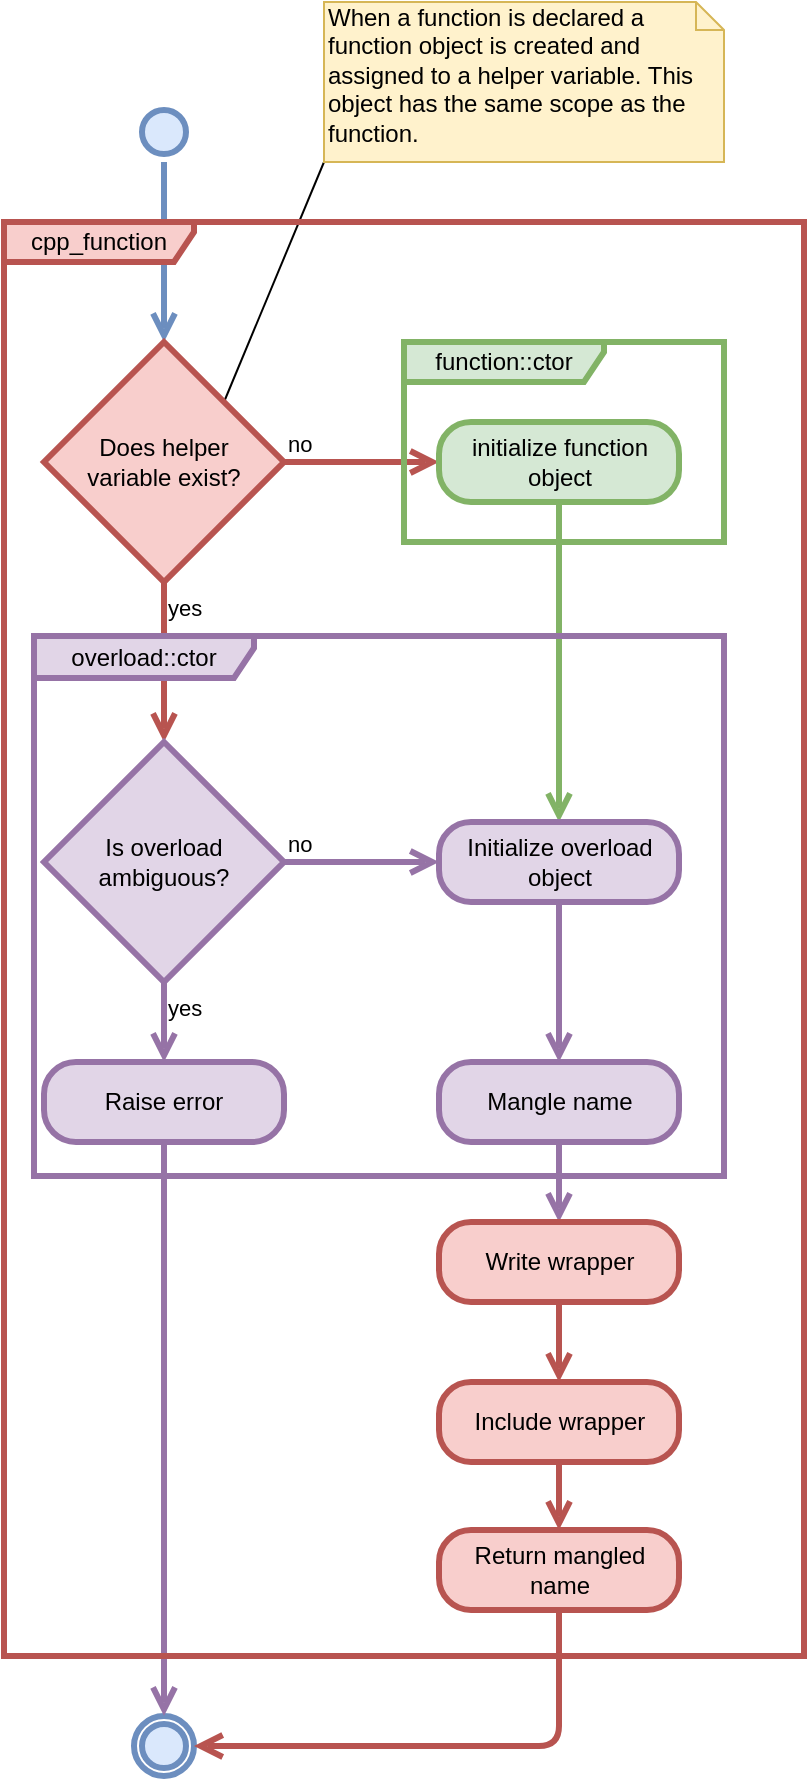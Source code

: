<mxfile pages="5" version="11.2.5" type="device"><diagram id="ijckt-XA7amNmNblk7tS" name="FunctionOverload"><mxGraphModel dx="1392" dy="832" grid="1" gridSize="10" guides="1" tooltips="1" connect="1" arrows="1" fold="1" page="1" pageScale="1" pageWidth="850" pageHeight="1100" math="0" shadow="0"><root><mxCell id="0"/><mxCell id="1" parent="0"/><mxCell id="2J3BSDt3Z5LRyIz0xKGh-1" value="" style="ellipse;html=1;shape=startState;fillColor=#dae8fc;strokeColor=#6c8ebf;strokeWidth=3;" parent="1" vertex="1"><mxGeometry x="225" y="63" width="30" height="30" as="geometry"/></mxCell><mxCell id="2J3BSDt3Z5LRyIz0xKGh-2" value="" style="edgeStyle=orthogonalEdgeStyle;html=1;verticalAlign=bottom;endArrow=open;endSize=8;strokeColor=#6c8ebf;entryX=0.5;entryY=0;entryDx=0;entryDy=0;fillColor=#dae8fc;strokeWidth=3;" parent="1" source="2J3BSDt3Z5LRyIz0xKGh-1" edge="1" target="1-xezHYjaNI8PUhIErgu-1"><mxGeometry relative="1" as="geometry"><mxPoint x="240" y="183" as="targetPoint"/></mxGeometry></mxCell><mxCell id="NcnbNS6Pvzsfab10dmm4-24" value="" style="ellipse;html=1;shape=endState;fillColor=#dae8fc;strokeColor=#6c8ebf;strokeWidth=3;" parent="1" vertex="1"><mxGeometry x="225" y="870" width="30" height="30" as="geometry"/></mxCell><mxCell id="1-xezHYjaNI8PUhIErgu-12" style="rounded=0;orthogonalLoop=1;jettySize=auto;html=1;exitX=1;exitY=0;exitDx=0;exitDy=0;entryX=0;entryY=1;entryDx=0;entryDy=0;entryPerimeter=0;endArrow=none;endFill=0;" edge="1" parent="1" source="1-xezHYjaNI8PUhIErgu-1" target="1-xezHYjaNI8PUhIErgu-4"><mxGeometry relative="1" as="geometry"/></mxCell><mxCell id="1-xezHYjaNI8PUhIErgu-1" value="Does helper &lt;br&gt;variable exist?" style="rhombus;whiteSpace=wrap;html=1;fillColor=#f8cecc;strokeColor=#b85450;strokeWidth=3;" vertex="1" parent="1"><mxGeometry x="180" y="183" width="120" height="120" as="geometry"/></mxCell><mxCell id="1-xezHYjaNI8PUhIErgu-2" value="no" style="edgeStyle=orthogonalEdgeStyle;html=1;align=left;verticalAlign=bottom;endArrow=open;endSize=8;strokeColor=#b85450;entryX=0;entryY=0.5;entryDx=0;entryDy=0;strokeWidth=3;fillColor=#f8cecc;" edge="1" source="1-xezHYjaNI8PUhIErgu-1" parent="1" target="1-xezHYjaNI8PUhIErgu-6"><mxGeometry x="-1" relative="1" as="geometry"><mxPoint x="360" y="243" as="targetPoint"/></mxGeometry></mxCell><mxCell id="1-xezHYjaNI8PUhIErgu-3" value="yes" style="edgeStyle=orthogonalEdgeStyle;html=1;align=left;verticalAlign=top;endArrow=open;endSize=8;strokeColor=#b85450;entryX=0.5;entryY=0;entryDx=0;entryDy=0;fillColor=#f8cecc;strokeWidth=3;" edge="1" source="1-xezHYjaNI8PUhIErgu-1" parent="1" target="1-xezHYjaNI8PUhIErgu-8"><mxGeometry x="-1" relative="1" as="geometry"><mxPoint x="240" y="923" as="targetPoint"/></mxGeometry></mxCell><mxCell id="1-xezHYjaNI8PUhIErgu-4" value="When a function is declared a function object is created and assigned to a helper variable. This object has the same scope as the function." style="shape=note;whiteSpace=wrap;html=1;size=14;verticalAlign=top;align=left;spacingTop=-6;fillColor=#fff2cc;strokeColor=#d6b656;" vertex="1" parent="1"><mxGeometry x="320" y="13" width="200" height="80" as="geometry"/></mxCell><mxCell id="1-xezHYjaNI8PUhIErgu-6" value="initialize function&lt;br&gt;object" style="rounded=1;whiteSpace=wrap;html=1;arcSize=40;fillColor=#d5e8d4;strokeColor=#82b366;strokeWidth=3;" vertex="1" parent="1"><mxGeometry x="377.5" y="223" width="120" height="40" as="geometry"/></mxCell><mxCell id="1-xezHYjaNI8PUhIErgu-7" value="" style="html=1;verticalAlign=bottom;endArrow=open;endSize=8;strokeColor=#82b366;exitX=0.5;exitY=1;exitDx=0;exitDy=0;fillColor=#d5e8d4;strokeWidth=3;" edge="1" source="1-xezHYjaNI8PUhIErgu-6" parent="1" target="1-xezHYjaNI8PUhIErgu-11"><mxGeometry relative="1" as="geometry"><mxPoint x="240" y="383" as="targetPoint"/></mxGeometry></mxCell><mxCell id="1-xezHYjaNI8PUhIErgu-8" value="Is overload ambiguous?" style="rhombus;whiteSpace=wrap;html=1;fillColor=#e1d5e7;strokeColor=#9673a6;strokeWidth=3;" vertex="1" parent="1"><mxGeometry x="180" y="383" width="120" height="120" as="geometry"/></mxCell><mxCell id="1-xezHYjaNI8PUhIErgu-9" value="no" style="edgeStyle=orthogonalEdgeStyle;html=1;align=left;verticalAlign=bottom;endArrow=open;endSize=8;strokeColor=#9673a6;fillColor=#e1d5e7;strokeWidth=3;" edge="1" source="1-xezHYjaNI8PUhIErgu-8" parent="1" target="1-xezHYjaNI8PUhIErgu-11"><mxGeometry x="-1" relative="1" as="geometry"><mxPoint x="580" y="433" as="targetPoint"/></mxGeometry></mxCell><mxCell id="1-xezHYjaNI8PUhIErgu-10" value="yes" style="edgeStyle=orthogonalEdgeStyle;html=1;align=left;verticalAlign=top;endArrow=open;endSize=8;strokeColor=#9673a6;entryX=0.5;entryY=0;entryDx=0;entryDy=0;fillColor=#e1d5e7;strokeWidth=3;" edge="1" source="1-xezHYjaNI8PUhIErgu-8" parent="1" target="1-xezHYjaNI8PUhIErgu-13"><mxGeometry x="-1" relative="1" as="geometry"><mxPoint x="440" y="513" as="targetPoint"/></mxGeometry></mxCell><mxCell id="1-xezHYjaNI8PUhIErgu-11" value="Initialize overload&lt;br&gt;object" style="rounded=1;whiteSpace=wrap;html=1;arcSize=40;fillColor=#e1d5e7;strokeColor=#9673a6;strokeWidth=3;" vertex="1" parent="1"><mxGeometry x="377.5" y="423" width="120" height="40" as="geometry"/></mxCell><mxCell id="1-xezHYjaNI8PUhIErgu-13" value="Raise error" style="rounded=1;whiteSpace=wrap;html=1;arcSize=40;fillColor=#e1d5e7;strokeColor=#9673a6;strokeWidth=3;" vertex="1" parent="1"><mxGeometry x="180" y="543" width="120" height="40" as="geometry"/></mxCell><mxCell id="1-xezHYjaNI8PUhIErgu-14" value="" style="edgeStyle=orthogonalEdgeStyle;html=1;verticalAlign=bottom;endArrow=open;endSize=8;strokeColor=#9673a6;entryX=0.5;entryY=0;entryDx=0;entryDy=0;fillColor=#e1d5e7;strokeWidth=3;" edge="1" source="1-xezHYjaNI8PUhIErgu-13" parent="1" target="NcnbNS6Pvzsfab10dmm4-24"><mxGeometry relative="1" as="geometry"><mxPoint x="260" y="603" as="targetPoint"/></mxGeometry></mxCell><mxCell id="1-xezHYjaNI8PUhIErgu-15" value="Mangle name" style="rounded=1;whiteSpace=wrap;html=1;arcSize=40;fillColor=#e1d5e7;strokeColor=#9673a6;strokeWidth=3;" vertex="1" parent="1"><mxGeometry x="377.5" y="543" width="120" height="40" as="geometry"/></mxCell><mxCell id="1-xezHYjaNI8PUhIErgu-16" value="" style="html=1;verticalAlign=bottom;endArrow=open;endSize=8;strokeColor=#9673a6;entryX=0.5;entryY=0;entryDx=0;entryDy=0;strokeWidth=3;fillColor=#e1d5e7;" edge="1" source="1-xezHYjaNI8PUhIErgu-15" parent="1" target="1-xezHYjaNI8PUhIErgu-18"><mxGeometry relative="1" as="geometry"><mxPoint x="460" y="603" as="targetPoint"/></mxGeometry></mxCell><mxCell id="1-xezHYjaNI8PUhIErgu-17" value="" style="html=1;verticalAlign=bottom;endArrow=open;endSize=8;strokeColor=#9673a6;exitX=0.5;exitY=1;exitDx=0;exitDy=0;entryX=0.5;entryY=0;entryDx=0;entryDy=0;fillColor=#e1d5e7;strokeWidth=3;" edge="1" parent="1" source="1-xezHYjaNI8PUhIErgu-11" target="1-xezHYjaNI8PUhIErgu-15"><mxGeometry relative="1" as="geometry"><mxPoint x="460" y="503" as="targetPoint"/><mxPoint x="470" y="553" as="sourcePoint"/></mxGeometry></mxCell><mxCell id="1-xezHYjaNI8PUhIErgu-18" value="Write wrapper" style="rounded=1;whiteSpace=wrap;html=1;arcSize=40;fillColor=#f8cecc;strokeColor=#b85450;strokeWidth=3;" vertex="1" parent="1"><mxGeometry x="377.5" y="623" width="120" height="40" as="geometry"/></mxCell><mxCell id="1-xezHYjaNI8PUhIErgu-19" value="" style="html=1;verticalAlign=bottom;endArrow=open;endSize=8;strokeColor=#b85450;entryX=0.5;entryY=0;entryDx=0;entryDy=0;fillColor=#f8cecc;strokeWidth=3;" edge="1" source="1-xezHYjaNI8PUhIErgu-18" parent="1" target="1-xezHYjaNI8PUhIErgu-20"><mxGeometry relative="1" as="geometry"><mxPoint x="240" y="923" as="targetPoint"/></mxGeometry></mxCell><mxCell id="1-xezHYjaNI8PUhIErgu-20" value="Include wrapper" style="rounded=1;whiteSpace=wrap;html=1;arcSize=40;fillColor=#f8cecc;strokeColor=#b85450;strokeWidth=3;" vertex="1" parent="1"><mxGeometry x="377.5" y="703" width="120" height="40" as="geometry"/></mxCell><mxCell id="1-xezHYjaNI8PUhIErgu-21" value="" style="edgeStyle=orthogonalEdgeStyle;html=1;verticalAlign=bottom;endArrow=open;endSize=8;strokeColor=#b85450;strokeWidth=3;fillColor=#f8cecc;" edge="1" source="1-xezHYjaNI8PUhIErgu-20" parent="1" target="1-xezHYjaNI8PUhIErgu-22"><mxGeometry relative="1" as="geometry"><mxPoint x="240" y="1053" as="targetPoint"/></mxGeometry></mxCell><mxCell id="1-xezHYjaNI8PUhIErgu-22" value="Return mangled&lt;br&gt;name" style="rounded=1;whiteSpace=wrap;html=1;arcSize=40;fillColor=#f8cecc;strokeColor=#b85450;strokeWidth=3;" vertex="1" parent="1"><mxGeometry x="377.5" y="777" width="120" height="40" as="geometry"/></mxCell><mxCell id="1-xezHYjaNI8PUhIErgu-23" value="" style="html=1;verticalAlign=bottom;endArrow=open;endSize=8;strokeColor=#b85450;entryX=1;entryY=0.5;entryDx=0;entryDy=0;exitX=0.5;exitY=1;exitDx=0;exitDy=0;edgeStyle=orthogonalEdgeStyle;fillColor=#f8cecc;strokeWidth=3;" edge="1" source="1-xezHYjaNI8PUhIErgu-22" parent="1" target="NcnbNS6Pvzsfab10dmm4-24"><mxGeometry relative="1" as="geometry"><mxPoint x="220" y="1183" as="targetPoint"/></mxGeometry></mxCell><mxCell id="NcnbNS6Pvzsfab10dmm4-26" value="function::ctor" style="shape=umlFrame;whiteSpace=wrap;html=1;align=center;width=100;height=20;fillColor=#d5e8d4;strokeColor=#82b366;strokeWidth=3;" parent="1" vertex="1"><mxGeometry x="360" y="183" width="160" height="100" as="geometry"/></mxCell><mxCell id="NcnbNS6Pvzsfab10dmm4-25" value="overload::ctor" style="shape=umlFrame;whiteSpace=wrap;html=1;align=center;width=110;height=21;fillColor=#e1d5e7;strokeColor=#9673a6;strokeWidth=3;" parent="1" vertex="1"><mxGeometry x="175" y="330" width="345" height="270" as="geometry"/></mxCell><mxCell id="NcnbNS6Pvzsfab10dmm4-1" value="cpp_function" style="shape=umlFrame;whiteSpace=wrap;html=1;align=center;width=95;height=20;fillColor=#f8cecc;strokeColor=#b85450;strokeWidth=3;" parent="1" vertex="1"><mxGeometry x="160" y="123" width="400" height="717" as="geometry"/></mxCell></root></mxGraphModel></diagram><diagram id="ngkEjJZ9MAjNCXqKUGO-" name="VirtualFunctions"><mxGraphModel dx="1392" dy="832" grid="1" gridSize="10" guides="1" tooltips="1" connect="1" arrows="1" fold="1" page="1" pageScale="1" pageWidth="850" pageHeight="1100" math="0" shadow="0"><root><mxCell id="kWMfPtLBXrcZYzgbH6pa-0"/><mxCell id="kWMfPtLBXrcZYzgbH6pa-1" parent="kWMfPtLBXrcZYzgbH6pa-0"/><mxCell id="kWMfPtLBXrcZYzgbH6pa-2" value="&lt;p style=&quot;margin: 4px 0px 0px; text-decoration: underline;&quot;&gt;&lt;b&gt;a_fxn : map&lt;/b&gt;&lt;/p&gt;&lt;hr&gt;&lt;p style=&quot;margin: 0px ; margin-left: 8px&quot;&gt;[foo, int, bool]&amp;nbsp;&lt;/p&gt;&lt;p style=&quot;margin: 0px ; margin-left: 8px&quot;&gt;[foo, int, int]&amp;nbsp; &amp;nbsp; &amp;nbsp;&lt;/p&gt;" style="verticalAlign=top;align=center;overflow=fill;fontSize=12;fontFamily=Helvetica;html=1;" parent="kWMfPtLBXrcZYzgbH6pa-1" vertex="1"><mxGeometry x="400" y="120" width="120" height="80" as="geometry"/></mxCell><mxCell id="kWMfPtLBXrcZYzgbH6pa-6" value="&lt;p style=&quot;margin: 4px 0px 0px;&quot;&gt;&lt;b&gt;Foo&lt;/b&gt;&lt;/p&gt;&lt;hr size=&quot;1&quot;&gt;&lt;p style=&quot;margin: 0px ; margin-left: 4px&quot;&gt;+ a_fxn(int, bool)&lt;/p&gt;&lt;p style=&quot;margin: 0px ; margin-left: 4px&quot;&gt;+ a_fxn(int, int)&lt;/p&gt;" style="verticalAlign=middle;align=center;overflow=fill;fontSize=12;fontFamily=Helvetica;html=1;" parent="kWMfPtLBXrcZYzgbH6pa-1" vertex="1"><mxGeometry x="40" y="120" width="120" height="80" as="geometry"/></mxCell><mxCell id="kWMfPtLBXrcZYzgbH6pa-8" value="&lt;p style=&quot;margin: 4px 0px 0px;&quot;&gt;&lt;b&gt;Bar&lt;/b&gt;&lt;/p&gt;&lt;hr size=&quot;1&quot;&gt;&lt;p style=&quot;margin: 0px ; margin-left: 4px&quot;&gt;+ a_fxn(int, bool)&lt;/p&gt;" style="verticalAlign=middle;align=center;overflow=fill;fontSize=12;fontFamily=Helvetica;html=1;" parent="kWMfPtLBXrcZYzgbH6pa-1" vertex="1"><mxGeometry x="40" y="240" width="120" height="80" as="geometry"/></mxCell><mxCell id="kWMfPtLBXrcZYzgbH6pa-10" value="a_fxn" style="shape=umlLifeline;perimeter=lifelinePerimeter;whiteSpace=wrap;html=1;container=1;collapsible=0;recursiveResize=0;outlineConnect=0;" parent="kWMfPtLBXrcZYzgbH6pa-1" vertex="1"><mxGeometry x="240" y="40" width="120" height="300" as="geometry"/></mxCell><mxCell id="kWMfPtLBXrcZYzgbH6pa-15" value="" style="html=1;points=[];perimeter=orthogonalPerimeter;" parent="kWMfPtLBXrcZYzgbH6pa-10" vertex="1"><mxGeometry x="55" y="80" width="10" height="200" as="geometry"/></mxCell><mxCell id="kWMfPtLBXrcZYzgbH6pa-14" value="Declare class Foo" style="html=1;verticalAlign=bottom;startArrow=oval;startFill=1;endArrow=block;startSize=8;exitX=1;exitY=0.5;exitDx=0;exitDy=0;" parent="kWMfPtLBXrcZYzgbH6pa-1" source="kWMfPtLBXrcZYzgbH6pa-6" target="kWMfPtLBXrcZYzgbH6pa-15" edge="1"><mxGeometry x="0.005" y="10" width="60" relative="1" as="geometry"><mxPoint x="90" y="170" as="sourcePoint"/><mxPoint x="259.5" y="160" as="targetPoint"/><mxPoint as="offset"/></mxGeometry></mxCell><mxCell id="kWMfPtLBXrcZYzgbH6pa-17" value="&lt;p style=&quot;margin: 4px 0px 0px; text-decoration: underline;&quot;&gt;&lt;b&gt;a_fxn : map&lt;/b&gt;&lt;/p&gt;&lt;hr&gt;&lt;p style=&quot;margin: 0px ; margin-left: 8px&quot;&gt;[foo, int, bool]&amp;nbsp;&lt;/p&gt;&lt;p style=&quot;margin: 0px ; margin-left: 8px&quot;&gt;[bar, int, bool]&lt;/p&gt;&lt;p style=&quot;margin: 0px ; margin-left: 8px&quot;&gt;[foo, int, int]&amp;nbsp; &amp;nbsp; &amp;nbsp;&lt;/p&gt;" style="verticalAlign=top;align=center;overflow=fill;fontSize=12;fontFamily=Helvetica;html=1;" parent="kWMfPtLBXrcZYzgbH6pa-1" vertex="1"><mxGeometry x="400" y="235" width="120" height="85" as="geometry"/></mxCell><mxCell id="kWMfPtLBXrcZYzgbH6pa-19" value="Derive Bar from Foo" style="html=1;verticalAlign=bottom;startArrow=oval;startFill=1;endArrow=block;startSize=8;exitX=1;exitY=0.5;exitDx=0;exitDy=0;" parent="kWMfPtLBXrcZYzgbH6pa-1" source="kWMfPtLBXrcZYzgbH6pa-8" edge="1"><mxGeometry x="0.005" y="10" width="60" relative="1" as="geometry"><mxPoint x="155.5" y="274.5" as="sourcePoint"/><mxPoint x="290" y="282" as="targetPoint"/><mxPoint as="offset"/></mxGeometry></mxCell><mxCell id="kWMfPtLBXrcZYzgbH6pa-20" style="edgeStyle=orthogonalEdgeStyle;rounded=0;orthogonalLoop=1;jettySize=auto;html=1;entryX=0;entryY=0.5;entryDx=0;entryDy=0;endArrow=none;endFill=0;exitX=1.3;exitY=0.2;exitDx=0;exitDy=0;exitPerimeter=0;" parent="kWMfPtLBXrcZYzgbH6pa-1" source="kWMfPtLBXrcZYzgbH6pa-15" target="kWMfPtLBXrcZYzgbH6pa-2" edge="1"><mxGeometry relative="1" as="geometry"/></mxCell><mxCell id="kWMfPtLBXrcZYzgbH6pa-21" style="edgeStyle=orthogonalEdgeStyle;rounded=0;orthogonalLoop=1;jettySize=auto;html=1;entryX=0;entryY=0.5;entryDx=0;entryDy=0;endArrow=none;endFill=0;" parent="kWMfPtLBXrcZYzgbH6pa-1" edge="1"><mxGeometry relative="1" as="geometry"><mxPoint x="305" y="279.5" as="sourcePoint"/><mxPoint x="400" y="279.5" as="targetPoint"/></mxGeometry></mxCell><mxCell id="kWMfPtLBXrcZYzgbH6pa-22" value="" style="ellipse;html=1;shape=endState;fillColor=#000000;strokeColor=#ff0000;align=center;" parent="kWMfPtLBXrcZYzgbH6pa-1" vertex="1"><mxGeometry x="285" y="345" width="30" height="30" as="geometry"/></mxCell></root></mxGraphModel></diagram><diagram id="CqUDL4BUxymWAhsvBbLL" name="signature"><mxGraphModel dx="1392" dy="832" grid="1" gridSize="10" guides="1" tooltips="1" connect="1" arrows="1" fold="1" page="1" pageScale="1" pageWidth="850" pageHeight="1100" math="0" shadow="0"><root><mxCell id="I5z-uD7YBc8BhKT4Xd1L-0"/><mxCell id="I5z-uD7YBc8BhKT4Xd1L-1" parent="I5z-uD7YBc8BhKT4Xd1L-0"/><mxCell id="I5z-uD7YBc8BhKT4Xd1L-27" value="CMake Built-In Types" style="html=1;strokeWidth=3;align=center;verticalAlign=top;fillColor=#f5f5f5;strokeColor=#666666;fontColor=#333333;" parent="I5z-uD7YBc8BhKT4Xd1L-1" vertex="1"><mxGeometry x="560" y="360" width="280" height="280" as="geometry"/></mxCell><mxCell id="I5z-uD7YBc8BhKT4Xd1L-3" value="cpp_assert_signature" style="html=1;strokeWidth=3;align=center;fillColor=#dae8fc;strokeColor=#6c8ebf;" parent="I5z-uD7YBc8BhKT4Xd1L-1" vertex="1"><mxGeometry x="240" y="40" width="200" height="40" as="geometry"/></mxCell><mxCell id="I5z-uD7YBc8BhKT4Xd1L-4" value="cpp_type_of" style="html=1;strokeWidth=3;align=center;fillColor=#e1d5e7;strokeColor=#9673a6;" parent="I5z-uD7YBc8BhKT4Xd1L-1" vertex="1"><mxGeometry x="440" y="280" width="120" height="40" as="geometry"/></mxCell><mxCell id="I5z-uD7YBc8BhKT4Xd1L-5" value="assert" style="html=1;strokeWidth=3;align=center;fillColor=#d5e8d4;strokeColor=#82b366;" parent="I5z-uD7YBc8BhKT4Xd1L-1" vertex="1"><mxGeometry x="80" y="160" width="120" height="40" as="geometry"/></mxCell><mxCell id="I5z-uD7YBc8BhKT4Xd1L-6" value="Use" style="endArrow=open;endSize=12;dashed=1;html=1;strokeWidth=3;exitX=0.25;exitY=1;exitDx=0;exitDy=0;entryX=0.5;entryY=0;entryDx=0;entryDy=0;fillColor=#dae8fc;strokeColor=#6c8ebf;noLabel=1;fontColor=none;" parent="I5z-uD7YBc8BhKT4Xd1L-1" source="I5z-uD7YBc8BhKT4Xd1L-3" target="I5z-uD7YBc8BhKT4Xd1L-5" edge="1"><mxGeometry width="160" relative="1" as="geometry"><mxPoint x="50" y="460" as="sourcePoint"/><mxPoint x="90" y="180" as="targetPoint"/></mxGeometry></mxCell><mxCell id="I5z-uD7YBc8BhKT4Xd1L-7" value="Use" style="endArrow=open;endSize=12;dashed=1;html=1;strokeWidth=3;entryX=0.5;entryY=0;entryDx=0;entryDy=0;exitX=0.5;exitY=1;exitDx=0;exitDy=0;fillColor=#f8cecc;strokeColor=#b85450;noLabel=1;fontColor=none;" parent="I5z-uD7YBc8BhKT4Xd1L-1" source="I5z-uD7YBc8BhKT4Xd1L-36" target="I5z-uD7YBc8BhKT4Xd1L-4" edge="1"><mxGeometry width="160" relative="1" as="geometry"><mxPoint x="490" y="435" as="sourcePoint"/><mxPoint x="410" y="565" as="targetPoint"/></mxGeometry></mxCell><mxCell id="I5z-uD7YBc8BhKT4Xd1L-8" value="enable_if_debug" style="html=1;strokeWidth=3;align=center;fillColor=#d5e8d4;strokeColor=#82b366;" parent="I5z-uD7YBc8BhKT4Xd1L-1" vertex="1"><mxGeometry x="480" y="160" width="120" height="40" as="geometry"/></mxCell><mxCell id="I5z-uD7YBc8BhKT4Xd1L-9" value="Use" style="endArrow=open;endSize=12;dashed=1;html=1;strokeWidth=3;exitX=0.75;exitY=1;exitDx=0;exitDy=0;entryX=0.5;entryY=0;entryDx=0;entryDy=0;fillColor=#dae8fc;strokeColor=#6c8ebf;noLabel=1;fontColor=none;" parent="I5z-uD7YBc8BhKT4Xd1L-1" source="I5z-uD7YBc8BhKT4Xd1L-3" target="I5z-uD7YBc8BhKT4Xd1L-8" edge="1"><mxGeometry width="160" relative="1" as="geometry"><mxPoint x="40" y="280" as="sourcePoint"/><mxPoint x="200" y="280" as="targetPoint"/></mxGeometry></mxCell><mxCell id="I5z-uD7YBc8BhKT4Xd1L-10" value="literals" style="html=1;strokeWidth=3;align=center;fillColor=#b1ddf0;strokeColor=#10739e;" parent="I5z-uD7YBc8BhKT4Xd1L-1" vertex="1"><mxGeometry x="460" y="680" width="80" height="40" as="geometry"/></mxCell><mxCell id="I5z-uD7YBc8BhKT4Xd1L-11" value="global" style="html=1;strokeWidth=3;align=center;fillColor=#bac8d3;strokeColor=#23445d;" parent="I5z-uD7YBc8BhKT4Xd1L-1" vertex="1"><mxGeometry x="300" y="880" width="80" height="40" as="geometry"/></mxCell><mxCell id="I5z-uD7YBc8BhKT4Xd1L-16" value="Use" style="endArrow=open;endSize=12;dashed=1;html=1;strokeWidth=3;exitX=0.25;exitY=1;exitDx=0;exitDy=0;entryX=0.75;entryY=0;entryDx=0;entryDy=0;fillColor=#e1d5e7;strokeColor=#9673a6;fontColor=none;noLabel=1;" parent="I5z-uD7YBc8BhKT4Xd1L-1" source="I5z-uD7YBc8BhKT4Xd1L-4" target="I5z-uD7YBc8BhKT4Xd1L-11" edge="1"><mxGeometry width="160" relative="1" as="geometry"><mxPoint x="250" y="895" as="sourcePoint"/><mxPoint x="410" y="895" as="targetPoint"/></mxGeometry></mxCell><mxCell id="I5z-uD7YBc8BhKT4Xd1L-17" value="Use" style="endArrow=open;endSize=12;dashed=1;html=1;strokeWidth=3;exitX=0.5;exitY=1;exitDx=0;exitDy=0;entryX=0.5;entryY=0;entryDx=0;entryDy=0;fillColor=#e1d5e7;strokeColor=#9673a6;noLabel=1;fontColor=none;" parent="I5z-uD7YBc8BhKT4Xd1L-1" source="I5z-uD7YBc8BhKT4Xd1L-4" target="I5z-uD7YBc8BhKT4Xd1L-10" edge="1"><mxGeometry width="160" relative="1" as="geometry"><mxPoint x="250" y="855" as="sourcePoint"/><mxPoint x="410" y="855" as="targetPoint"/></mxGeometry></mxCell><mxCell id="I5z-uD7YBc8BhKT4Xd1L-22" value="bool" style="html=1;strokeWidth=3;align=center;fillColor=#ffe6cc;strokeColor=#d79b00;" parent="I5z-uD7YBc8BhKT4Xd1L-1" vertex="1"><mxGeometry x="600" y="400" width="40" height="40" as="geometry"/></mxCell><mxCell id="I5z-uD7YBc8BhKT4Xd1L-23" value="float" style="html=1;strokeWidth=3;align=center;fillColor=#ffe6cc;strokeColor=#d79b00;" parent="I5z-uD7YBc8BhKT4Xd1L-1" vertex="1"><mxGeometry x="680" y="400" width="40" height="40" as="geometry"/></mxCell><mxCell id="I5z-uD7YBc8BhKT4Xd1L-24" value="Use" style="endArrow=open;endSize=12;dashed=1;html=1;strokeWidth=3;exitX=0;exitY=0.5;exitDx=0;exitDy=0;entryX=0.75;entryY=0;entryDx=0;entryDy=0;fillColor=#ffe6cc;strokeColor=#d79b00;noLabel=1;fontColor=none;" parent="I5z-uD7YBc8BhKT4Xd1L-1" source="I5z-uD7YBc8BhKT4Xd1L-22" target="I5z-uD7YBc8BhKT4Xd1L-10" edge="1"><mxGeometry width="160" relative="1" as="geometry"><mxPoint x="250" y="825" as="sourcePoint"/><mxPoint x="410" y="825" as="targetPoint"/></mxGeometry></mxCell><mxCell id="I5z-uD7YBc8BhKT4Xd1L-25" value="int" style="html=1;strokeWidth=3;align=center;fillColor=#ffe6cc;strokeColor=#d79b00;" parent="I5z-uD7YBc8BhKT4Xd1L-1" vertex="1"><mxGeometry x="760" y="400" width="40" height="40" as="geometry"/></mxCell><mxCell id="I5z-uD7YBc8BhKT4Xd1L-26" value="list" style="html=1;strokeWidth=3;align=center;fillColor=#b1ddf0;strokeColor=#10739e;" parent="I5z-uD7YBc8BhKT4Xd1L-1" vertex="1"><mxGeometry x="760" y="480" width="40" height="40" as="geometry"/></mxCell><mxCell id="I5z-uD7YBc8BhKT4Xd1L-28" value="path" style="html=1;strokeWidth=3;align=center;fillColor=#ffe6cc;strokeColor=#d79b00;" parent="I5z-uD7YBc8BhKT4Xd1L-1" vertex="1"><mxGeometry x="600" y="560" width="40" height="40" as="geometry"/></mxCell><mxCell id="I5z-uD7YBc8BhKT4Xd1L-29" value="Use" style="endArrow=open;endSize=12;dashed=1;html=1;strokeWidth=3;exitX=1.025;exitY=-0.05;exitDx=0;exitDy=0;entryX=0.05;entryY=0.975;entryDx=0;entryDy=0;fillColor=#ffe6cc;strokeColor=#d79b00;noLabel=1;fontColor=none;entryPerimeter=0;exitPerimeter=0;" parent="I5z-uD7YBc8BhKT4Xd1L-1" source="I5z-uD7YBc8BhKT4Xd1L-28" target="I5z-uD7YBc8BhKT4Xd1L-26" edge="1"><mxGeometry width="160" relative="1" as="geometry"><mxPoint x="160" y="620" as="sourcePoint"/><mxPoint x="320" y="620" as="targetPoint"/></mxGeometry></mxCell><mxCell id="I5z-uD7YBc8BhKT4Xd1L-30" value="target" style="html=1;strokeWidth=3;align=center;fillColor=#ffe6cc;strokeColor=#d79b00;" parent="I5z-uD7YBc8BhKT4Xd1L-1" vertex="1"><mxGeometry x="680" y="560" width="40" height="40" as="geometry"/></mxCell><mxCell id="I5z-uD7YBc8BhKT4Xd1L-31" value="type" style="html=1;strokeWidth=3;align=center;fillColor=#ffe6cc;strokeColor=#d79b00;" parent="I5z-uD7YBc8BhKT4Xd1L-1" vertex="1"><mxGeometry x="760" y="560" width="40" height="40" as="geometry"/></mxCell><mxCell id="I5z-uD7YBc8BhKT4Xd1L-32" value="Use" style="endArrow=open;endSize=12;dashed=1;html=1;strokeWidth=3;exitX=0;exitY=0.5;exitDx=0;exitDy=0;entryX=1;entryY=0.5;entryDx=0;entryDy=0;fillColor=#ffe6cc;strokeColor=#d79b00;noLabel=1;fontColor=none;" parent="I5z-uD7YBc8BhKT4Xd1L-1" source="I5z-uD7YBc8BhKT4Xd1L-31" target="I5z-uD7YBc8BhKT4Xd1L-10" edge="1"><mxGeometry width="160" relative="1" as="geometry"><mxPoint x="250" y="905" as="sourcePoint"/><mxPoint x="410" y="905" as="targetPoint"/></mxGeometry></mxCell><mxCell id="I5z-uD7YBc8BhKT4Xd1L-33" value="Use" style="endArrow=open;endSize=12;dashed=1;html=1;strokeWidth=3;exitX=0;exitY=0.75;exitDx=0;exitDy=0;entryX=1;entryY=0.25;entryDx=0;entryDy=0;fillColor=#ffe6cc;strokeColor=#d79b00;noLabel=1;fontColor=none;" parent="I5z-uD7YBc8BhKT4Xd1L-1" source="I5z-uD7YBc8BhKT4Xd1L-31" target="I5z-uD7YBc8BhKT4Xd1L-11" edge="1"><mxGeometry width="160" relative="1" as="geometry"><mxPoint x="780" y="835" as="sourcePoint"/><mxPoint x="620" y="735" as="targetPoint"/></mxGeometry></mxCell><mxCell id="I5z-uD7YBc8BhKT4Xd1L-34" value="Use" style="endArrow=open;endSize=12;dashed=1;html=1;strokeWidth=3;exitX=1;exitY=0.5;exitDx=0;exitDy=0;entryX=0.5;entryY=0;entryDx=0;entryDy=0;fillColor=#e1d5e7;strokeColor=#9673a6;noLabel=1;fontColor=none;" parent="I5z-uD7YBc8BhKT4Xd1L-1" source="I5z-uD7YBc8BhKT4Xd1L-4" target="I5z-uD7YBc8BhKT4Xd1L-27" edge="1"><mxGeometry width="160" relative="1" as="geometry"><mxPoint x="480" y="575" as="sourcePoint"/><mxPoint x="660" y="855" as="targetPoint"/></mxGeometry></mxCell><mxCell id="I5z-uD7YBc8BhKT4Xd1L-35" value="implicitly_convertible" style="html=1;strokeWidth=3;align=left;fillColor=#d5e8d4;strokeColor=#82b366;" parent="I5z-uD7YBc8BhKT4Xd1L-1" vertex="1"><mxGeometry x="120" y="280" width="120" height="40" as="geometry"/></mxCell><mxCell id="I5z-uD7YBc8BhKT4Xd1L-36" value="assert_type" style="html=1;strokeWidth=3;align=center;fillColor=#f8cecc;strokeColor=#b85450;" parent="I5z-uD7YBc8BhKT4Xd1L-1" vertex="1"><mxGeometry x="280" y="160" width="120" height="40" as="geometry"/></mxCell><mxCell id="I5z-uD7YBc8BhKT4Xd1L-37" value="Use" style="endArrow=open;endSize=12;dashed=1;html=1;strokeWidth=3;exitX=0.5;exitY=1;exitDx=0;exitDy=0;entryX=0.5;entryY=0;entryDx=0;entryDy=0;fillColor=#dae8fc;strokeColor=#6c8ebf;noLabel=1;fontColor=none;" parent="I5z-uD7YBc8BhKT4Xd1L-1" source="I5z-uD7YBc8BhKT4Xd1L-3" target="I5z-uD7YBc8BhKT4Xd1L-36" edge="1"><mxGeometry width="160" relative="1" as="geometry"><mxPoint x="220" y="130" as="sourcePoint"/><mxPoint x="110" y="290" as="targetPoint"/></mxGeometry></mxCell><mxCell id="I5z-uD7YBc8BhKT4Xd1L-38" value="Use" style="endArrow=open;endSize=12;dashed=1;html=1;strokeWidth=3;exitX=0;exitY=0.5;exitDx=0;exitDy=0;entryX=1;entryY=0.5;entryDx=0;entryDy=0;fillColor=#f8cecc;strokeColor=#b85450;noLabel=1;fontColor=none;" parent="I5z-uD7YBc8BhKT4Xd1L-1" source="I5z-uD7YBc8BhKT4Xd1L-36" edge="1" target="I5z-uD7YBc8BhKT4Xd1L-5"><mxGeometry width="160" relative="1" as="geometry"><mxPoint x="220" y="130" as="sourcePoint"/><mxPoint x="130" y="280" as="targetPoint"/></mxGeometry></mxCell><mxCell id="I5z-uD7YBc8BhKT4Xd1L-39" value="Use" style="endArrow=open;endSize=12;dashed=1;html=1;strokeWidth=3;exitX=1;exitY=0.5;exitDx=0;exitDy=0;entryX=0;entryY=0.5;entryDx=0;entryDy=0;fillColor=#f8cecc;strokeColor=#b85450;noLabel=1;fontColor=none;" parent="I5z-uD7YBc8BhKT4Xd1L-1" source="I5z-uD7YBc8BhKT4Xd1L-36" target="I5z-uD7YBc8BhKT4Xd1L-8" edge="1"><mxGeometry width="160" relative="1" as="geometry"><mxPoint x="230" y="140" as="sourcePoint"/><mxPoint x="120" y="300" as="targetPoint"/></mxGeometry></mxCell><mxCell id="I5z-uD7YBc8BhKT4Xd1L-40" value="Use" style="endArrow=open;endSize=12;dashed=1;html=1;strokeWidth=3;exitX=0.5;exitY=1;exitDx=0;exitDy=0;entryX=0.5;entryY=0;entryDx=0;entryDy=0;fillColor=#f8cecc;strokeColor=#b85450;noLabel=1;fontColor=none;" parent="I5z-uD7YBc8BhKT4Xd1L-1" source="I5z-uD7YBc8BhKT4Xd1L-36" target="I5z-uD7YBc8BhKT4Xd1L-35" edge="1"><mxGeometry width="160" relative="1" as="geometry"><mxPoint x="240" y="150" as="sourcePoint"/><mxPoint x="130" y="310" as="targetPoint"/></mxGeometry></mxCell><mxCell id="I5z-uD7YBc8BhKT4Xd1L-41" value="Use" style="endArrow=open;endSize=12;dashed=1;html=1;strokeWidth=3;exitX=1;exitY=0.5;exitDx=0;exitDy=0;entryX=0;entryY=0.5;entryDx=0;entryDy=0;fillColor=#d5e8d4;strokeColor=#82b366;noLabel=1;fontColor=none;" parent="I5z-uD7YBc8BhKT4Xd1L-1" source="I5z-uD7YBc8BhKT4Xd1L-35" target="I5z-uD7YBc8BhKT4Xd1L-4" edge="1"><mxGeometry width="160" relative="1" as="geometry"><mxPoint x="250" y="200" as="sourcePoint"/><mxPoint x="140" y="360" as="targetPoint"/></mxGeometry></mxCell><mxCell id="I5z-uD7YBc8BhKT4Xd1L-42" value="Use" style="endArrow=open;endSize=12;dashed=1;html=1;strokeWidth=3;exitX=0.75;exitY=1;exitDx=0;exitDy=0;entryX=0.25;entryY=0;entryDx=0;entryDy=0;fillColor=#d5e8d4;strokeColor=#82b366;fontColor=none;noLabel=1;" parent="I5z-uD7YBc8BhKT4Xd1L-1" source="I5z-uD7YBc8BhKT4Xd1L-35" target="I5z-uD7YBc8BhKT4Xd1L-11" edge="1"><mxGeometry width="160" relative="1" as="geometry"><mxPoint x="260" y="210" as="sourcePoint"/><mxPoint x="150" y="370" as="targetPoint"/></mxGeometry></mxCell><mxCell id="F4ZyU-3Kc5_XcVFi14xb-0" value="sanitize_string" style="html=1;strokeWidth=3;align=center;fillColor=#fff2cc;strokeColor=#d6b656;" vertex="1" parent="I5z-uD7YBc8BhKT4Xd1L-1"><mxGeometry x="40" y="880" width="120" height="40" as="geometry"/></mxCell><mxCell id="F4ZyU-3Kc5_XcVFi14xb-2" value="Use" style="endArrow=open;endSize=12;dashed=1;html=1;strokeWidth=3;exitX=0.25;exitY=1;exitDx=0;exitDy=0;entryX=0.5;entryY=0;entryDx=0;entryDy=0;fillColor=#d5e8d4;strokeColor=#82b366;fontColor=none;noLabel=1;" edge="1" parent="I5z-uD7YBc8BhKT4Xd1L-1" source="I5z-uD7YBc8BhKT4Xd1L-35" target="F4ZyU-3Kc5_XcVFi14xb-0"><mxGeometry width="160" relative="1" as="geometry"><mxPoint x="150" y="450" as="sourcePoint"/><mxPoint x="150" y="770" as="targetPoint"/></mxGeometry></mxCell><mxCell id="F4ZyU-3Kc5_XcVFi14xb-3" value="Use" style="endArrow=open;endSize=12;dashed=1;html=1;strokeWidth=3;exitX=0.5;exitY=1;exitDx=0;exitDy=0;entryX=0.5;entryY=0;entryDx=0;entryDy=0;fillColor=#d5e8d4;strokeColor=#82b366;noLabel=1;fontColor=none;" edge="1" parent="I5z-uD7YBc8BhKT4Xd1L-1" source="I5z-uD7YBc8BhKT4Xd1L-35" target="F4ZyU-3Kc5_XcVFi14xb-4"><mxGeometry width="160" relative="1" as="geometry"><mxPoint x="160" y="460" as="sourcePoint"/><mxPoint x="160" y="780" as="targetPoint"/></mxGeometry></mxCell><mxCell id="F4ZyU-3Kc5_XcVFi14xb-4" value="bases" style="html=1;strokeWidth=3;align=center;fillColor=#e1d5e7;strokeColor=#9673a6;" vertex="1" parent="I5z-uD7YBc8BhKT4Xd1L-1"><mxGeometry x="140" y="680" width="80" height="40" as="geometry"/></mxCell><mxCell id="F4ZyU-3Kc5_XcVFi14xb-6" value="cmakepp_type" style="html=1;strokeWidth=3;align=center;fillColor=#b1ddf0;strokeColor=#10739e;" vertex="1" parent="I5z-uD7YBc8BhKT4Xd1L-1"><mxGeometry x="280" y="480" width="120" height="40" as="geometry"/></mxCell><mxCell id="F4ZyU-3Kc5_XcVFi14xb-7" value="Use" style="endArrow=open;endSize=12;dashed=1;html=1;strokeWidth=3;exitX=0;exitY=0.75;exitDx=0;exitDy=0;entryX=0.5;entryY=0;entryDx=0;entryDy=0;fillColor=#e1d5e7;strokeColor=#9673a6;noLabel=1;fontColor=none;" edge="1" parent="I5z-uD7YBc8BhKT4Xd1L-1" source="I5z-uD7YBc8BhKT4Xd1L-4" target="F4ZyU-3Kc5_XcVFi14xb-6"><mxGeometry width="160" relative="1" as="geometry"><mxPoint x="90" y="430" as="sourcePoint"/><mxPoint x="-60" y="460" as="targetPoint"/></mxGeometry></mxCell><mxCell id="F4ZyU-3Kc5_XcVFi14xb-8" value="Use" style="endArrow=open;endSize=12;dashed=1;html=1;strokeWidth=3;exitX=0.5;exitY=1;exitDx=0;exitDy=0;entryX=0.5;entryY=0;entryDx=0;entryDy=0;fillColor=#b1ddf0;strokeColor=#10739e;fontColor=none;noLabel=1;" edge="1" parent="I5z-uD7YBc8BhKT4Xd1L-1" source="F4ZyU-3Kc5_XcVFi14xb-6" target="I5z-uD7YBc8BhKT4Xd1L-11"><mxGeometry width="160" relative="1" as="geometry"><mxPoint x="100" y="440" as="sourcePoint"/><mxPoint x="-50" y="470" as="targetPoint"/></mxGeometry></mxCell><mxCell id="F4ZyU-3Kc5_XcVFi14xb-9" value="Use" style="endArrow=open;endSize=12;dashed=1;html=1;strokeWidth=3;exitX=0.5;exitY=1;exitDx=0;exitDy=0;entryX=0;entryY=0.25;entryDx=0;entryDy=0;fillColor=#e1d5e7;strokeColor=#9673a6;fontColor=none;noLabel=1;" edge="1" parent="I5z-uD7YBc8BhKT4Xd1L-1" source="F4ZyU-3Kc5_XcVFi14xb-4" target="I5z-uD7YBc8BhKT4Xd1L-11"><mxGeometry width="160" relative="1" as="geometry"><mxPoint x="110" y="450" as="sourcePoint"/><mxPoint x="-40" y="480" as="targetPoint"/></mxGeometry></mxCell><mxCell id="F4ZyU-3Kc5_XcVFi14xb-10" value="Use" style="endArrow=open;endSize=12;dashed=1;html=1;strokeWidth=3;exitX=0;exitY=0.5;exitDx=0;exitDy=0;entryX=1;entryY=0.5;entryDx=0;entryDy=0;fillColor=#bac8d3;strokeColor=#23445d;fontColor=none;noLabel=1;" edge="1" parent="I5z-uD7YBc8BhKT4Xd1L-1" source="I5z-uD7YBc8BhKT4Xd1L-11" target="F4ZyU-3Kc5_XcVFi14xb-0"><mxGeometry width="160" relative="1" as="geometry"><mxPoint x="70" y="570" as="sourcePoint"/><mxPoint x="110" y="780" as="targetPoint"/></mxGeometry></mxCell><mxCell id="YnwzJWWvveusCwhBZLN8-0" value="fxn" style="html=1;strokeWidth=3;align=center;fillColor=#ffe6cc;strokeColor=#d79b00;" vertex="1" parent="I5z-uD7YBc8BhKT4Xd1L-1"><mxGeometry x="600" y="480" width="40" height="40" as="geometry"/></mxCell><mxCell id="YnwzJWWvveusCwhBZLN8-1" value="Use" style="endArrow=open;endSize=12;dashed=1;html=1;strokeWidth=3;exitX=0;exitY=0.5;exitDx=0;exitDy=0;entryX=1;entryY=0.5;entryDx=0;entryDy=0;fillColor=#ffe6cc;strokeColor=#d79b00;noLabel=1;fontColor=none;" edge="1" parent="I5z-uD7YBc8BhKT4Xd1L-1" source="YnwzJWWvveusCwhBZLN8-0" target="F4ZyU-3Kc5_XcVFi14xb-6"><mxGeometry width="160" relative="1" as="geometry"><mxPoint x="610" y="430" as="sourcePoint"/><mxPoint x="470" y="570" as="targetPoint"/></mxGeometry></mxCell><mxCell id="YnwzJWWvveusCwhBZLN8-2" value="genex" style="html=1;strokeWidth=3;align=center;fillColor=#ffe6cc;strokeColor=#d79b00;" vertex="1" parent="I5z-uD7YBc8BhKT4Xd1L-1"><mxGeometry x="680" y="480" width="40" height="40" as="geometry"/></mxCell></root></mxGraphModel></diagram><diagram id="FElAfFzUE8hWxlUr2hKn" name="CoreClasses"><mxGraphModel dx="1392" dy="832" grid="1" gridSize="10" guides="1" tooltips="1" connect="1" arrows="1" fold="1" page="1" pageScale="1" pageWidth="850" pageHeight="1100" math="0" shadow="0"><root><mxCell id="EEIYuoNIgWwaIha1GRpu-0"/><mxCell id="EEIYuoNIgWwaIha1GRpu-1" parent="EEIYuoNIgWwaIha1GRpu-0"/><mxCell id="EEIYuoNIgWwaIha1GRpu-2" value="Object" style="swimlane;fontStyle=1;align=center;verticalAlign=top;childLayout=stackLayout;horizontal=1;startSize=26;horizontalStack=0;resizeParent=1;resizeParentMax=0;resizeLast=0;collapsible=1;marginBottom=0;strokeWidth=3;" parent="EEIYuoNIgWwaIha1GRpu-1" vertex="1"><mxGeometry x="40" y="42" width="160" height="112" as="geometry"/></mxCell><mxCell id="EEIYuoNIgWwaIha1GRpu-3" value="- _cpp_attrs : { desc : str }" style="text;strokeColor=none;fillColor=none;align=left;verticalAlign=top;spacingLeft=4;spacingRight=4;overflow=hidden;rotatable=0;points=[[0,0.5],[1,0.5]];portConstraint=eastwest;" parent="EEIYuoNIgWwaIha1GRpu-2" vertex="1"><mxGeometry y="26" width="160" height="26" as="geometry"/></mxCell><mxCell id="EEIYuoNIgWwaIha1GRpu-7" value="- _cpp_type : type" style="text;strokeColor=none;fillColor=none;align=left;verticalAlign=top;spacingLeft=4;spacingRight=4;overflow=hidden;rotatable=0;points=[[0,0.5],[1,0.5]];portConstraint=eastwest;" parent="EEIYuoNIgWwaIha1GRpu-2" vertex="1"><mxGeometry y="52" width="160" height="26" as="geometry"/></mxCell><mxCell id="EEIYuoNIgWwaIha1GRpu-4" value="" style="line;strokeWidth=1;fillColor=none;align=left;verticalAlign=middle;spacingTop=-1;spacingLeft=3;spacingRight=3;rotatable=0;labelPosition=right;points=[];portConstraint=eastwest;" parent="EEIYuoNIgWwaIha1GRpu-2" vertex="1"><mxGeometry y="78" width="160" height="8" as="geometry"/></mxCell><mxCell id="EEIYuoNIgWwaIha1GRpu-5" value="+ ctor(desc result) : obj" style="text;strokeColor=none;fillColor=none;align=left;verticalAlign=top;spacingLeft=4;spacingRight=4;overflow=hidden;rotatable=0;points=[[0,0.5],[1,0.5]];portConstraint=eastwest;" parent="EEIYuoNIgWwaIha1GRpu-2" vertex="1"><mxGeometry y="86" width="160" height="26" as="geometry"/></mxCell><mxCell id="EEIYuoNIgWwaIha1GRpu-8" value="User-defined types are of type &quot;class&quot;, which is implicitly convertible to the type &quot;type&quot;. Hence attributes of type &quot;type&quot;&amp;nbsp; can also be&amp;nbsp; user-defined types." style="shape=note;whiteSpace=wrap;html=1;size=14;verticalAlign=top;align=left;spacingTop=-6;strokeWidth=3;fillColor=#fff2cc;strokeColor=#d6b656;" parent="EEIYuoNIgWwaIha1GRpu-1" vertex="1"><mxGeometry x="640" y="17" width="190" height="90" as="geometry"/></mxCell><mxCell id="QDu4GLh9osmUY_NT_kgK-0" value="Overload" style="swimlane;fontStyle=0;childLayout=stackLayout;horizontal=1;startSize=26;fillColor=none;horizontalStack=0;resizeParent=1;resizeParentMax=0;resizeLast=0;collapsible=1;marginBottom=0;strokeWidth=3;align=center;" parent="EEIYuoNIgWwaIha1GRpu-1" vertex="1"><mxGeometry x="480" y="124" width="320" height="242" as="geometry"/></mxCell><mxCell id="QDu4GLh9osmUY_NT_kgK-2" value="- args : [type]" style="text;strokeColor=none;fillColor=none;align=left;verticalAlign=top;spacingLeft=4;spacingRight=4;overflow=hidden;rotatable=0;points=[[0,0.5],[1,0.5]];portConstraint=eastwest;" parent="QDu4GLh9osmUY_NT_kgK-0" vertex="1"><mxGeometry y="26" width="320" height="26" as="geometry"/></mxCell><mxCell id="QDu4GLh9osmUY_NT_kgK-12" value="" style="line;strokeWidth=1;fillColor=none;align=left;verticalAlign=middle;spacingTop=-1;spacingLeft=3;spacingRight=3;rotatable=0;labelPosition=right;points=[];portConstraint=eastwest;" parent="QDu4GLh9osmUY_NT_kgK-0" vertex="1"><mxGeometry y="52" width="320" height="8" as="geometry"/></mxCell><mxCell id="QDu4GLh9osmUY_NT_kgK-13" value="+ ctor(desc result, *args) : Overload" style="text;strokeColor=none;fillColor=none;align=left;verticalAlign=top;spacingLeft=4;spacingRight=4;overflow=hidden;rotatable=0;points=[[0,0.5],[1,0.5]];portConstraint=eastwest;" parent="QDu4GLh9osmUY_NT_kgK-0" vertex="1"><mxGeometry y="60" width="320" height="26" as="geometry"/></mxCell><mxCell id="QDu4GLh9osmUY_NT_kgK-14" value="+ is_match(Overload self, desc result, *args) : bool" style="text;strokeColor=none;fillColor=none;align=left;verticalAlign=top;spacingLeft=4;spacingRight=4;overflow=hidden;rotatable=0;points=[[0,0.5],[1,0.5]];portConstraint=eastwest;" parent="QDu4GLh9osmUY_NT_kgK-0" vertex="1"><mxGeometry y="86" width="320" height="26" as="geometry"/></mxCell><mxCell id="QDu4GLh9osmUY_NT_kgK-15" value="+ is_variadic(Overload self, desc result) : bool" style="text;strokeColor=none;fillColor=none;align=left;verticalAlign=top;spacingLeft=4;spacingRight=4;overflow=hidden;rotatable=0;points=[[0,0.5],[1,0.5]];portConstraint=eastwest;" parent="QDu4GLh9osmUY_NT_kgK-0" vertex="1"><mxGeometry y="112" width="320" height="26" as="geometry"/></mxCell><mxCell id="QDu4GLh9osmUY_NT_kgK-16" value="+ n_required(Overload self, desc result) : int" style="text;strokeColor=none;fillColor=none;align=left;verticalAlign=top;spacingLeft=4;spacingRight=4;overflow=hidden;rotatable=0;points=[[0,0.5],[1,0.5]];portConstraint=eastwest;" parent="QDu4GLh9osmUY_NT_kgK-0" vertex="1"><mxGeometry y="138" width="320" height="26" as="geometry"/></mxCell><mxCell id="QkNP11Bjg5o8yBzEbrUG-0" value="+ name(Overload self, desc result) : desc" style="text;strokeColor=none;fillColor=none;align=left;verticalAlign=top;spacingLeft=4;spacingRight=4;overflow=hidden;rotatable=0;points=[[0,0.5],[1,0.5]];portConstraint=eastwest;" vertex="1" parent="QDu4GLh9osmUY_NT_kgK-0"><mxGeometry y="164" width="320" height="26" as="geometry"/></mxCell><mxCell id="QkNP11Bjg5o8yBzEbrUG-2" value="+ required_args(Overload self, desc result) : [types]" style="text;strokeColor=none;fillColor=none;align=left;verticalAlign=top;spacingLeft=4;spacingRight=4;overflow=hidden;rotatable=0;points=[[0,0.5],[1,0.5]];portConstraint=eastwest;" vertex="1" parent="QDu4GLh9osmUY_NT_kgK-0"><mxGeometry y="190" width="320" height="26" as="geometry"/></mxCell><mxCell id="QkNP11Bjg5o8yBzEbrUG-3" value="+ symbol(Overload self, desc result) : desc" style="text;strokeColor=none;fillColor=none;align=left;verticalAlign=top;spacingLeft=4;spacingRight=4;overflow=hidden;rotatable=0;points=[[0,0.5],[1,0.5]];portConstraint=eastwest;" vertex="1" parent="QDu4GLh9osmUY_NT_kgK-0"><mxGeometry y="216" width="320" height="26" as="geometry"/></mxCell><mxCell id="QDu4GLh9osmUY_NT_kgK-4" value="Function" style="swimlane;fontStyle=0;childLayout=stackLayout;horizontal=1;startSize=26;fillColor=none;horizontalStack=0;resizeParent=1;resizeParentMax=0;resizeLast=0;collapsible=1;marginBottom=0;strokeWidth=3;align=center;" parent="EEIYuoNIgWwaIha1GRpu-1" vertex="1"><mxGeometry x="400" y="520" width="400" height="216" as="geometry"/></mxCell><mxCell id="QDu4GLh9osmUY_NT_kgK-5" value="- name : desc" style="text;strokeColor=none;fillColor=none;align=left;verticalAlign=top;spacingLeft=4;spacingRight=4;overflow=hidden;rotatable=0;points=[[0,0.5],[1,0.5]];portConstraint=eastwest;" parent="QDu4GLh9osmUY_NT_kgK-4" vertex="1"><mxGeometry y="26" width="400" height="26" as="geometry"/></mxCell><mxCell id="QDu4GLh9osmUY_NT_kgK-6" value="- overloads : [Overload]" style="text;strokeColor=none;fillColor=none;align=left;verticalAlign=top;spacingLeft=4;spacingRight=4;overflow=hidden;rotatable=0;points=[[0,0.5],[1,0.5]];portConstraint=eastwest;" parent="QDu4GLh9osmUY_NT_kgK-4" vertex="1"><mxGeometry y="52" width="400" height="26" as="geometry"/></mxCell><mxCell id="aXI5ovnz7hWFd8w4uZde-0" value="- assert_not_ambiguous(Function self, Overload new_fxn) : void" style="text;strokeColor=none;fillColor=none;align=left;verticalAlign=top;spacingLeft=4;spacingRight=4;overflow=hidden;rotatable=0;points=[[0,0.5],[1,0.5]];portConstraint=eastwest;" vertex="1" parent="QDu4GLh9osmUY_NT_kgK-4"><mxGeometry y="78" width="400" height="26" as="geometry"/></mxCell><mxCell id="QDu4GLh9osmUY_NT_kgK-8" value="" style="line;strokeWidth=1;fillColor=none;align=left;verticalAlign=middle;spacingTop=-1;spacingLeft=3;spacingRight=3;rotatable=0;labelPosition=right;points=[];portConstraint=eastwest;" parent="QDu4GLh9osmUY_NT_kgK-4" vertex="1"><mxGeometry y="104" width="400" height="8" as="geometry"/></mxCell><mxCell id="QDu4GLh9osmUY_NT_kgK-9" value="+ add_overload(Function self, *args) : void" style="text;strokeColor=none;fillColor=none;align=left;verticalAlign=top;spacingLeft=4;spacingRight=4;overflow=hidden;rotatable=0;points=[[0,0.5],[1,0.5]];portConstraint=eastwest;" parent="QDu4GLh9osmUY_NT_kgK-4" vertex="1"><mxGeometry y="112" width="400" height="26" as="geometry"/></mxCell><mxCell id="QDu4GLh9osmUY_NT_kgK-7" value="+ call(Function self, *args)" style="text;strokeColor=none;fillColor=none;align=left;verticalAlign=top;spacingLeft=4;spacingRight=4;overflow=hidden;rotatable=0;points=[[0,0.5],[1,0.5]];portConstraint=eastwest;" parent="QDu4GLh9osmUY_NT_kgK-4" vertex="1"><mxGeometry y="138" width="400" height="26" as="geometry"/></mxCell><mxCell id="QDu4GLh9osmUY_NT_kgK-11" value="+ ctor(desc result, desc name, *args) : Function" style="text;strokeColor=none;fillColor=none;align=left;verticalAlign=top;spacingLeft=4;spacingRight=4;overflow=hidden;rotatable=0;points=[[0,0.5],[1,0.5]];portConstraint=eastwest;" parent="QDu4GLh9osmUY_NT_kgK-4" vertex="1"><mxGeometry y="164" width="400" height="26" as="geometry"/></mxCell><mxCell id="QDu4GLh9osmUY_NT_kgK-10" value="+ get_overload(Function self, desc return, type* arg_types) : Overload" style="text;strokeColor=none;fillColor=none;align=left;verticalAlign=top;spacingLeft=4;spacingRight=4;overflow=hidden;rotatable=0;points=[[0,0.5],[1,0.5]];portConstraint=eastwest;" parent="QDu4GLh9osmUY_NT_kgK-4" vertex="1"><mxGeometry y="190" width="400" height="26" as="geometry"/></mxCell><mxCell id="QDu4GLh9osmUY_NT_kgK-17" value="VTable" style="swimlane;fontStyle=0;childLayout=stackLayout;horizontal=1;startSize=26;fillColor=none;horizontalStack=0;resizeParent=1;resizeParentMax=0;resizeLast=0;collapsible=1;marginBottom=0;strokeWidth=3;align=center;" parent="EEIYuoNIgWwaIha1GRpu-1" vertex="1"><mxGeometry x="40" y="760" width="400" height="216" as="geometry"/></mxCell><mxCell id="QDu4GLh9osmUY_NT_kgK-20" value="- fxns : [Function]" style="text;strokeColor=none;fillColor=none;align=left;verticalAlign=top;spacingLeft=4;spacingRight=4;overflow=hidden;rotatable=0;points=[[0,0.5],[1,0.5]];portConstraint=eastwest;" parent="QDu4GLh9osmUY_NT_kgK-17" vertex="1"><mxGeometry y="26" width="400" height="26" as="geometry"/></mxCell><mxCell id="QDu4GLh9osmUY_NT_kgK-36" value="- sub_vtables : [VTable]" style="text;strokeColor=none;fillColor=none;align=left;verticalAlign=top;spacingLeft=4;spacingRight=4;overflow=hidden;rotatable=0;points=[[0,0.5],[1,0.5]];portConstraint=eastwest;" parent="QDu4GLh9osmUY_NT_kgK-17" vertex="1"><mxGeometry y="52" width="400" height="26" as="geometry"/></mxCell><mxCell id="QDu4GLh9osmUY_NT_kgK-21" value="" style="line;strokeWidth=1;fillColor=none;align=left;verticalAlign=middle;spacingTop=-1;spacingLeft=3;spacingRight=3;rotatable=0;labelPosition=right;points=[];portConstraint=eastwest;" parent="QDu4GLh9osmUY_NT_kgK-17" vertex="1"><mxGeometry y="78" width="400" height="8" as="geometry"/></mxCell><mxCell id="QDu4GLh9osmUY_NT_kgK-35" value="+ add_fxn(VTable self, desc name, type* arg_types)" style="text;strokeColor=none;fillColor=none;align=left;verticalAlign=top;spacingLeft=4;spacingRight=4;overflow=hidden;rotatable=0;points=[[0,0.5],[1,0.5]];portConstraint=eastwest;" parent="QDu4GLh9osmUY_NT_kgK-17" vertex="1"><mxGeometry y="86" width="400" height="26" as="geometry"/></mxCell><mxCell id="aXI5ovnz7hWFd8w4uZde-1" value="+ add_subvtable(VTable self, VTable subvtable)" style="text;strokeColor=none;fillColor=none;align=left;verticalAlign=top;spacingLeft=4;spacingRight=4;overflow=hidden;rotatable=0;points=[[0,0.5],[1,0.5]];portConstraint=eastwest;" vertex="1" parent="QDu4GLh9osmUY_NT_kgK-17"><mxGeometry y="112" width="400" height="26" as="geometry"/></mxCell><mxCell id="aXI5ovnz7hWFd8w4uZde-3" value="+ call(VTable self, desc name, *args) " style="text;strokeColor=none;fillColor=none;align=left;verticalAlign=top;spacingLeft=4;spacingRight=4;overflow=hidden;rotatable=0;points=[[0,0.5],[1,0.5]];portConstraint=eastwest;" vertex="1" parent="QDu4GLh9osmUY_NT_kgK-17"><mxGeometry y="138" width="400" height="26" as="geometry"/></mxCell><mxCell id="QDu4GLh9osmUY_NT_kgK-22" value="+ ctor(desc result) : VTable" style="text;strokeColor=none;fillColor=none;align=left;verticalAlign=top;spacingLeft=4;spacingRight=4;overflow=hidden;rotatable=0;points=[[0,0.5],[1,0.5]];portConstraint=eastwest;" parent="QDu4GLh9osmUY_NT_kgK-17" vertex="1"><mxGeometry y="164" width="400" height="26" as="geometry"/></mxCell><mxCell id="aXI5ovnz7hWFd8w4uZde-2" value="+ get_fxn(VTable self, des result, desc name, type* arg_types) : Function" style="text;strokeColor=none;fillColor=none;align=left;verticalAlign=top;spacingLeft=4;spacingRight=4;overflow=hidden;rotatable=0;points=[[0,0.5],[1,0.5]];portConstraint=eastwest;" vertex="1" parent="QDu4GLh9osmUY_NT_kgK-17"><mxGeometry y="190" width="400" height="26" as="geometry"/></mxCell><mxCell id="aXI5ovnz7hWFd8w4uZde-4" value="Class" style="swimlane;fontStyle=0;childLayout=stackLayout;horizontal=1;startSize=26;fillColor=none;horizontalStack=0;resizeParent=1;resizeParentMax=0;resizeLast=0;collapsible=1;marginBottom=0;strokeWidth=3;align=center;" vertex="1" parent="EEIYuoNIgWwaIha1GRpu-1"><mxGeometry x="40" y="297" width="400" height="216" as="geometry"/></mxCell><mxCell id="aXI5ovnz7hWFd8w4uZde-18" value="- attrs : [desc]" style="text;strokeColor=none;fillColor=none;align=left;verticalAlign=top;spacingLeft=4;spacingRight=4;overflow=hidden;rotatable=0;points=[[0,0.5],[1,0.5]];portConstraint=eastwest;" vertex="1" parent="aXI5ovnz7hWFd8w4uZde-4"><mxGeometry y="26" width="400" height="26" as="geometry"/></mxCell><mxCell id="aXI5ovnz7hWFd8w4uZde-13" value="- bases: [types]" style="text;strokeColor=none;fillColor=none;align=left;verticalAlign=top;spacingLeft=4;spacingRight=4;overflow=hidden;rotatable=0;points=[[0,0.5],[1,0.5]];portConstraint=eastwest;" vertex="1" parent="aXI5ovnz7hWFd8w4uZde-4"><mxGeometry y="52" width="400" height="26" as="geometry"/></mxCell><mxCell id="aXI5ovnz7hWFd8w4uZde-14" value="- direct_bases: [types]" style="text;strokeColor=none;fillColor=none;align=left;verticalAlign=top;spacingLeft=4;spacingRight=4;overflow=hidden;rotatable=0;points=[[0,0.5],[1,0.5]];portConstraint=eastwest;" vertex="1" parent="aXI5ovnz7hWFd8w4uZde-4"><mxGeometry y="78" width="400" height="26" as="geometry"/></mxCell><mxCell id="aXI5ovnz7hWFd8w4uZde-6" value="- fxns: vtable" style="text;strokeColor=none;fillColor=none;align=left;verticalAlign=top;spacingLeft=4;spacingRight=4;overflow=hidden;rotatable=0;points=[[0,0.5],[1,0.5]];portConstraint=eastwest;" vertex="1" parent="aXI5ovnz7hWFd8w4uZde-4"><mxGeometry y="104" width="400" height="26" as="geometry"/></mxCell><mxCell id="aXI5ovnz7hWFd8w4uZde-5" value="- type : desc" style="text;strokeColor=none;fillColor=none;align=left;verticalAlign=top;spacingLeft=4;spacingRight=4;overflow=hidden;rotatable=0;points=[[0,0.5],[1,0.5]];portConstraint=eastwest;" vertex="1" parent="aXI5ovnz7hWFd8w4uZde-4"><mxGeometry y="130" width="400" height="26" as="geometry"/></mxCell><mxCell id="aXI5ovnz7hWFd8w4uZde-7" value="" style="line;strokeWidth=1;fillColor=none;align=left;verticalAlign=middle;spacingTop=-1;spacingLeft=3;spacingRight=3;rotatable=0;labelPosition=right;points=[];portConstraint=eastwest;" vertex="1" parent="aXI5ovnz7hWFd8w4uZde-4"><mxGeometry y="156" width="400" height="8" as="geometry"/></mxCell><mxCell id="aXI5ovnz7hWFd8w4uZde-17" value="+ add_member(Class self, desc name, *args) : desc" style="text;strokeColor=none;fillColor=none;align=left;verticalAlign=top;spacingLeft=4;spacingRight=4;overflow=hidden;rotatable=0;points=[[0,0.5],[1,0.5]];portConstraint=eastwest;" vertex="1" parent="aXI5ovnz7hWFd8w4uZde-4"><mxGeometry y="164" width="400" height="26" as="geometry"/></mxCell><mxCell id="aXI5ovnz7hWFd8w4uZde-11" value="+ ctor(desc result, *args bases) : Class" style="text;strokeColor=none;fillColor=none;align=left;verticalAlign=top;spacingLeft=4;spacingRight=4;overflow=hidden;rotatable=0;points=[[0,0.5],[1,0.5]];portConstraint=eastwest;" vertex="1" parent="aXI5ovnz7hWFd8w4uZde-4"><mxGeometry y="190" width="400" height="26" as="geometry"/></mxCell></root></mxGraphModel></diagram><diagram id="LzCWKUrMU2HkpWH_kJfX" name="native_types"><mxGraphModel dx="1392" dy="832" grid="1" gridSize="10" guides="1" tooltips="1" connect="1" arrows="1" fold="1" page="1" pageScale="1" pageWidth="850" pageHeight="1100" math="0" shadow="0"><root><mxCell id="j_cznDH0WigowGDYB99S-0"/><mxCell id="j_cznDH0WigowGDYB99S-1" parent="j_cznDH0WigowGDYB99S-0"/><mxCell id="iOAsw16qSQeEXCHSRRBU-20" value="CMakePP Native Types" style="shape=umlFrame;whiteSpace=wrap;html=1;strokeWidth=3;align=center;width=90;height=40;fillColor=#f8cecc;strokeColor=#b85450;" vertex="1" parent="j_cznDH0WigowGDYB99S-1"><mxGeometry x="160" y="520" width="400" height="160" as="geometry"/></mxCell><mxCell id="dsFbhJswlXxDV7kiOmme-0" value="String" style="html=1;strokeWidth=3;align=center;fillColor=#e1d5e7;strokeColor=#9673a6;" vertex="1" parent="j_cznDH0WigowGDYB99S-1"><mxGeometry x="320" y="400" width="80" height="40" as="geometry"/></mxCell><mxCell id="iOAsw16qSQeEXCHSRRBU-1" value="Class" style="html=1;strokeWidth=3;align=center;fillColor=#f8cecc;strokeColor=#b85450;" vertex="1" parent="j_cznDH0WigowGDYB99S-1"><mxGeometry x="440" y="600" width="80" height="40" as="geometry"/></mxCell><mxCell id="iOAsw16qSQeEXCHSRRBU-6" value="Map" style="html=1;strokeWidth=3;align=center;fillColor=#f8cecc;strokeColor=#b85450;" vertex="1" parent="j_cznDH0WigowGDYB99S-1"><mxGeometry x="200" y="600" width="80" height="40" as="geometry"/></mxCell><mxCell id="iOAsw16qSQeEXCHSRRBU-7" value="Object" style="html=1;strokeWidth=3;align=center;fillColor=#f8cecc;strokeColor=#b85450;" vertex="1" parent="j_cznDH0WigowGDYB99S-1"><mxGeometry x="320" y="600" width="80" height="40" as="geometry"/></mxCell><mxCell id="iOAsw16qSQeEXCHSRRBU-22" value="Extends" style="endArrow=block;endSize=16;endFill=0;html=1;strokeWidth=3;fontColor=none;entryX=0.5;entryY=1;entryDx=0;entryDy=0;noLabel=1;fillColor=#f8cecc;strokeColor=#b85450;" edge="1" parent="j_cznDH0WigowGDYB99S-1" source="iOAsw16qSQeEXCHSRRBU-20" target="dsFbhJswlXxDV7kiOmme-0"><mxGeometry width="160" relative="1" as="geometry"><mxPoint x="520" y="460" as="sourcePoint"/><mxPoint x="200" y="700" as="targetPoint"/></mxGeometry></mxCell><mxCell id="iOAsw16qSQeEXCHSRRBU-24" value="Extends" style="endArrow=block;endSize=16;endFill=0;html=1;strokeWidth=3;fontColor=none;entryX=0.5;entryY=0;entryDx=0;entryDy=0;exitX=0.497;exitY=1.008;exitDx=0;exitDy=0;noLabel=1;exitPerimeter=0;fillColor=#dae8fc;strokeColor=#6c8ebf;" edge="1" parent="j_cznDH0WigowGDYB99S-1" target="dsFbhJswlXxDV7kiOmme-0"><mxGeometry width="160" relative="1" as="geometry"><mxPoint x="358.08" y="321.92" as="sourcePoint"/><mxPoint x="610" y="290" as="targetPoint"/></mxGeometry></mxCell><mxCell id="iOAsw16qSQeEXCHSRRBU-0" value="Boolean" style="html=1;strokeWidth=3;align=center;fillColor=#dae8fc;strokeColor=#6c8ebf;" vertex="1" parent="j_cznDH0WigowGDYB99S-1"><mxGeometry x="80" y="160" width="80" height="40" as="geometry"/></mxCell><mxCell id="iOAsw16qSQeEXCHSRRBU-2" value="Command" style="html=1;strokeWidth=3;align=center;fillColor=#dae8fc;strokeColor=#6c8ebf;" vertex="1" parent="j_cznDH0WigowGDYB99S-1"><mxGeometry x="200" y="160" width="80" height="40" as="geometry"/></mxCell><mxCell id="iOAsw16qSQeEXCHSRRBU-3" value="Description" style="html=1;strokeWidth=3;align=center;fillColor=#dae8fc;strokeColor=#6c8ebf;" vertex="1" parent="j_cznDH0WigowGDYB99S-1"><mxGeometry x="320" y="160" width="80" height="40" as="geometry"/></mxCell><mxCell id="iOAsw16qSQeEXCHSRRBU-4" value="Floating-Point&lt;br&gt;Number" style="html=1;strokeWidth=3;align=center;fillColor=#dae8fc;strokeColor=#6c8ebf;" vertex="1" parent="j_cznDH0WigowGDYB99S-1"><mxGeometry x="550" y="160" width="90" height="40" as="geometry"/></mxCell><mxCell id="iOAsw16qSQeEXCHSRRBU-5" value="Generator&lt;br&gt;Expression" style="html=1;strokeWidth=3;align=center;fillColor=#dae8fc;strokeColor=#6c8ebf;" vertex="1" parent="j_cznDH0WigowGDYB99S-1"><mxGeometry x="80" y="240" width="80" height="40" as="geometry"/></mxCell><mxCell id="iOAsw16qSQeEXCHSRRBU-8" value="File Path" style="html=1;strokeWidth=3;align=center;fillColor=#dae8fc;strokeColor=#6c8ebf;" vertex="1" parent="j_cznDH0WigowGDYB99S-1"><mxGeometry x="440" y="160" width="80" height="40" as="geometry"/></mxCell><mxCell id="iOAsw16qSQeEXCHSRRBU-9" value="Type" style="html=1;strokeWidth=3;align=center;fillColor=#dae8fc;strokeColor=#6c8ebf;" vertex="1" parent="j_cznDH0WigowGDYB99S-1"><mxGeometry x="560" y="240" width="80" height="40" as="geometry"/></mxCell><mxCell id="iOAsw16qSQeEXCHSRRBU-10" value="Integral&lt;br&gt;Number" style="html=1;strokeWidth=3;align=center;" vertex="1" parent="j_cznDH0WigowGDYB99S-1"><mxGeometry x="200" y="240" width="80" height="40" as="geometry"/></mxCell><mxCell id="iOAsw16qSQeEXCHSRRBU-11" value="List" style="html=1;strokeWidth=3;align=center;fillColor=#dae8fc;strokeColor=#6c8ebf;" vertex="1" parent="j_cznDH0WigowGDYB99S-1"><mxGeometry x="320" y="240" width="80" height="40" as="geometry"/></mxCell><mxCell id="iOAsw16qSQeEXCHSRRBU-12" value="Target" style="html=1;strokeWidth=3;align=center;fillColor=#dae8fc;strokeColor=#6c8ebf;" vertex="1" parent="j_cznDH0WigowGDYB99S-1"><mxGeometry x="440" y="240" width="80" height="40" as="geometry"/></mxCell><mxCell id="iOAsw16qSQeEXCHSRRBU-25" value="Integral&lt;br&gt;Number" style="html=1;strokeWidth=3;align=center;fillColor=#dae8fc;strokeColor=#6c8ebf;" vertex="1" parent="j_cznDH0WigowGDYB99S-1"><mxGeometry x="200" y="240" width="80" height="40" as="geometry"/></mxCell><mxCell id="iOAsw16qSQeEXCHSRRBU-26" value="CMake Native Types" style="shape=umlFrame;whiteSpace=wrap;html=1;strokeWidth=3;align=center;width=90;height=40;fillColor=#dae8fc;strokeColor=#6c8ebf;" vertex="1" parent="j_cznDH0WigowGDYB99S-1"><mxGeometry x="40" y="80" width="640" height="240" as="geometry"/></mxCell><mxCell id="iOAsw16qSQeEXCHSRRBU-23" value="Extends" style="endArrow=block;endSize=16;endFill=0;html=1;strokeWidth=3;fontColor=none;entryX=0.5;entryY=1;entryDx=0;entryDy=0;exitX=0.5;exitY=0;exitDx=0;exitDy=0;noLabel=1;fillColor=#f8cecc;strokeColor=#b85450;" edge="1" parent="j_cznDH0WigowGDYB99S-1" source="iOAsw16qSQeEXCHSRRBU-1" target="iOAsw16qSQeEXCHSRRBU-9"><mxGeometry width="160" relative="1" as="geometry"><mxPoint x="530" y="430" as="sourcePoint"/><mxPoint x="410" y="90" as="targetPoint"/></mxGeometry></mxCell><mxCell id="iOAsw16qSQeEXCHSRRBU-28" value="User-defined Classes" style="shape=umlFrame;whiteSpace=wrap;html=1;strokeWidth=3;fillColor=#d5e8d4;align=center;width=80;height=40;strokeColor=#82b366;" vertex="1" parent="j_cznDH0WigowGDYB99S-1"><mxGeometry x="200" y="720" width="320" height="200" as="geometry"/></mxCell><mxCell id="iOAsw16qSQeEXCHSRRBU-29" value="Extends" style="endArrow=block;endSize=16;endFill=0;html=1;strokeWidth=3;fontColor=none;entryX=0.5;entryY=1;entryDx=0;entryDy=0;noLabel=1;fillColor=#d5e8d4;strokeColor=#82b366;" edge="1" parent="j_cznDH0WigowGDYB99S-1" source="iOAsw16qSQeEXCHSRRBU-28" target="iOAsw16qSQeEXCHSRRBU-7"><mxGeometry width="160" relative="1" as="geometry"><mxPoint x="370" y="530" as="sourcePoint"/><mxPoint x="370" y="450" as="targetPoint"/></mxGeometry></mxCell></root></mxGraphModel></diagram></mxfile>